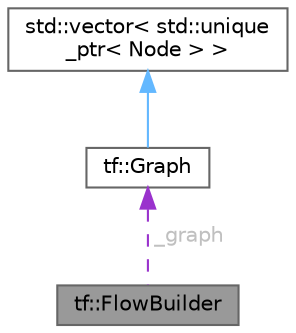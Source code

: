 digraph "tf::FlowBuilder"
{
 // LATEX_PDF_SIZE
  bgcolor="transparent";
  edge [fontname=Helvetica,fontsize=10,labelfontname=Helvetica,labelfontsize=10];
  node [fontname=Helvetica,fontsize=10,shape=box,height=0.2,width=0.4];
  Node1 [id="Node000001",label="tf::FlowBuilder",height=0.2,width=0.4,color="gray40", fillcolor="grey60", style="filled", fontcolor="black",tooltip="class to build a task dependency graph"];
  Node2 -> Node1 [id="edge1_Node000001_Node000002",dir="back",color="darkorchid3",style="dashed",tooltip=" ",label=" _graph",fontcolor="grey" ];
  Node2 [id="Node000002",label="tf::Graph",height=0.2,width=0.4,color="gray40", fillcolor="white", style="filled",URL="$classtf_1_1_graph.html",tooltip="class to create a graph object"];
  Node3 -> Node2 [id="edge2_Node000002_Node000003",dir="back",color="steelblue1",style="solid",tooltip=" "];
  Node3 [id="Node000003",label="std::vector\< std::unique\l_ptr\< Node \> \>",height=0.2,width=0.4,color="gray40", fillcolor="white", style="filled",tooltip=" "];
}
